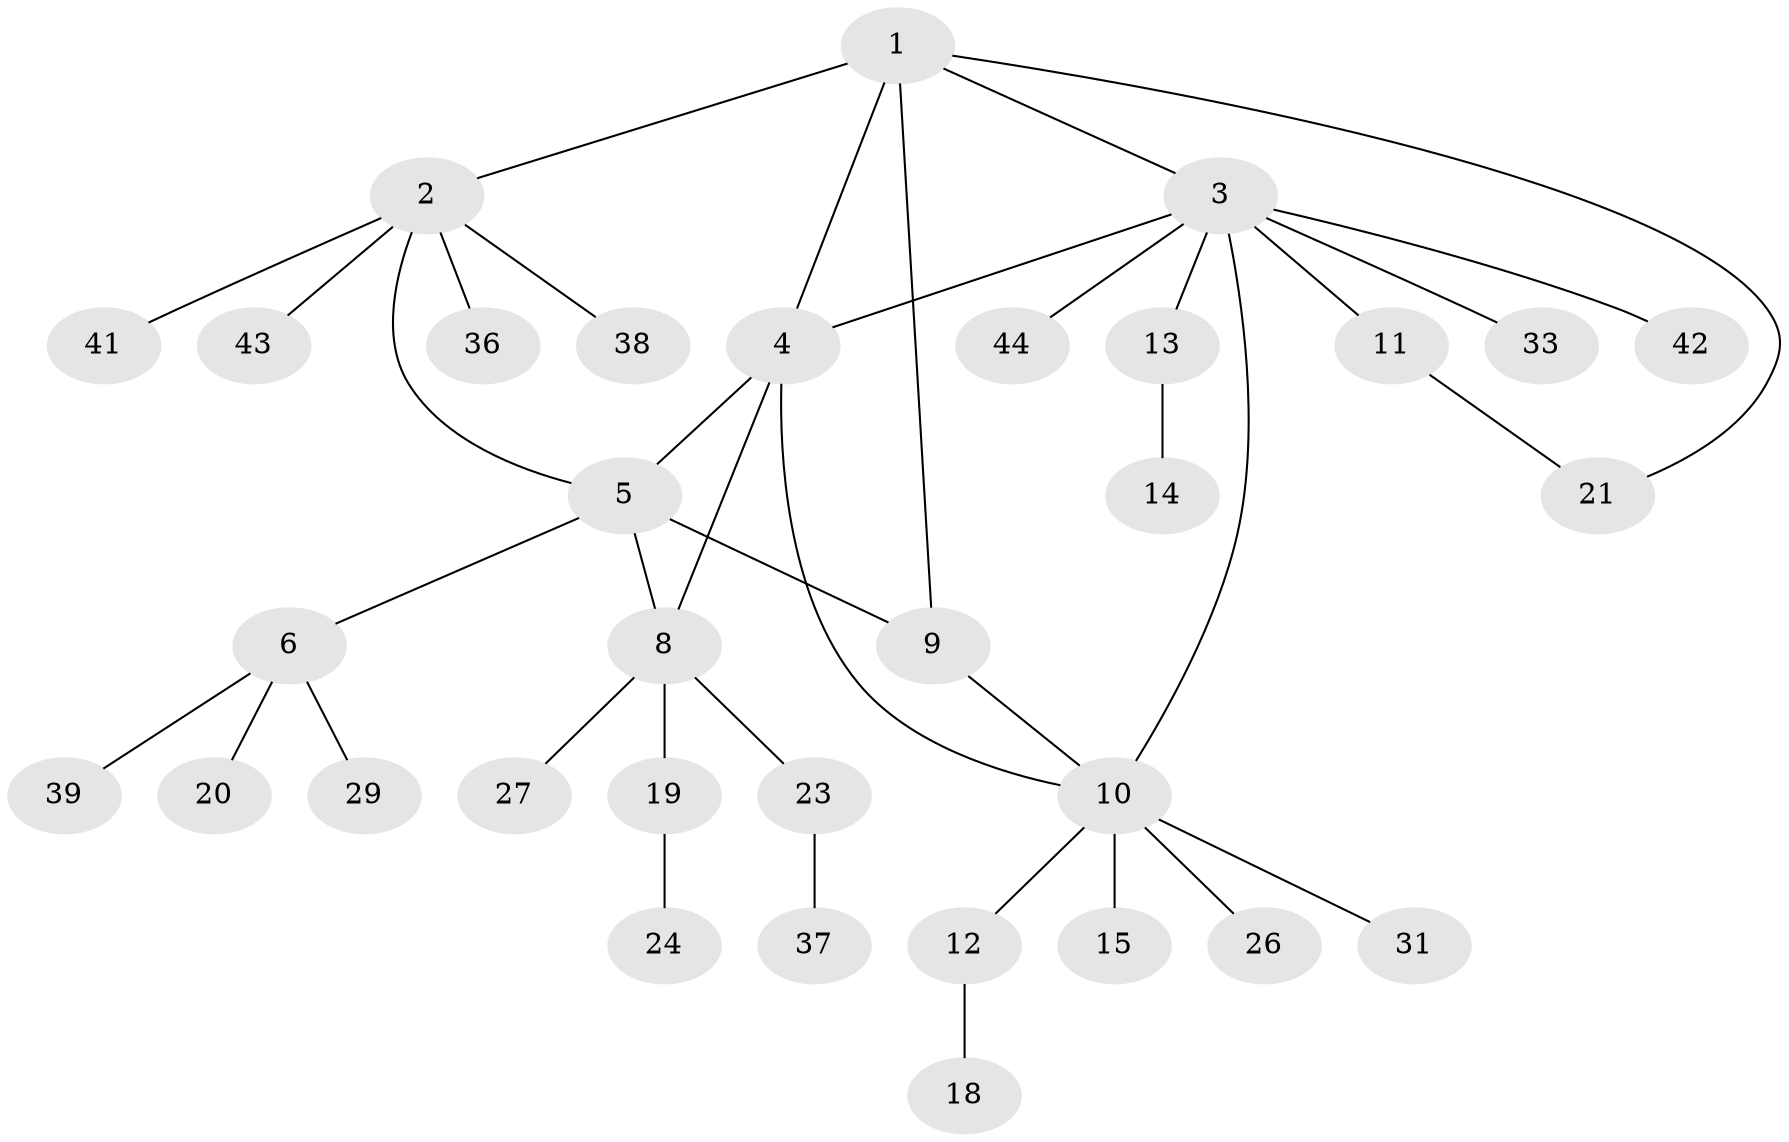 // Generated by graph-tools (version 1.1) at 2025/24/03/03/25 07:24:14]
// undirected, 33 vertices, 39 edges
graph export_dot {
graph [start="1"]
  node [color=gray90,style=filled];
  1 [super="+25"];
  2 [super="+34"];
  3 [super="+30"];
  4 [super="+7"];
  5 [super="+46"];
  6 [super="+22"];
  8 [super="+17"];
  9;
  10 [super="+28"];
  11;
  12 [super="+16"];
  13;
  14 [super="+40"];
  15;
  18;
  19;
  20 [super="+47"];
  21;
  23 [super="+35"];
  24 [super="+32"];
  26;
  27;
  29;
  31;
  33 [super="+45"];
  36;
  37;
  38;
  39;
  41;
  42;
  43;
  44 [super="+48"];
  1 -- 2;
  1 -- 3;
  1 -- 9;
  1 -- 21;
  1 -- 4;
  2 -- 5;
  2 -- 36;
  2 -- 41;
  2 -- 43;
  2 -- 38;
  3 -- 4;
  3 -- 10;
  3 -- 11;
  3 -- 13;
  3 -- 33;
  3 -- 42;
  3 -- 44;
  4 -- 5 [weight=2];
  4 -- 8;
  4 -- 10;
  5 -- 6;
  5 -- 8;
  5 -- 9;
  6 -- 20;
  6 -- 29;
  6 -- 39;
  8 -- 19;
  8 -- 23;
  8 -- 27;
  9 -- 10;
  10 -- 12;
  10 -- 15;
  10 -- 26;
  10 -- 31;
  11 -- 21;
  12 -- 18;
  13 -- 14;
  19 -- 24;
  23 -- 37;
}
